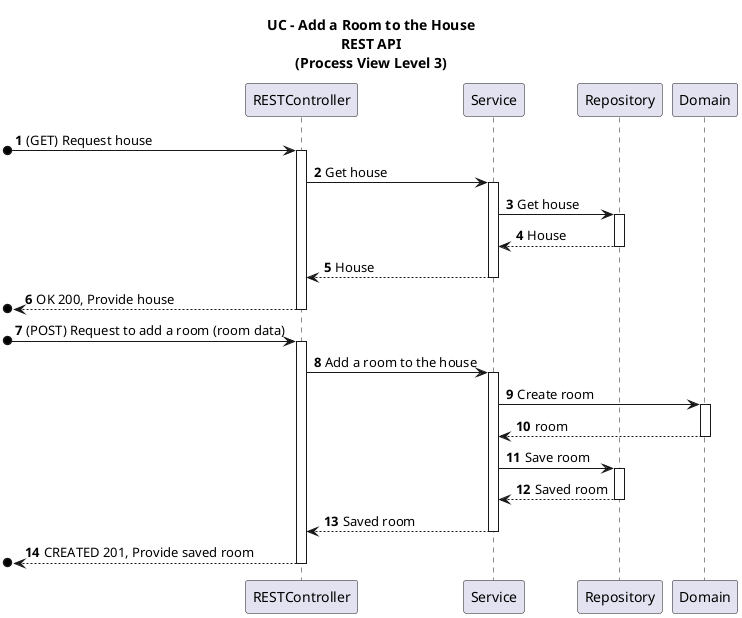 @startuml

title UC - Add a Room to the House\nREST API\n(Process View Level 3)
autonumber

participant "RESTController" as RC
participant "Service" as S
participant "Repository" as R
participant "Domain" as D

[o-> RC: (GET) Request house
activate RC
RC -> S: Get house
activate S
S -> R: Get house
activate R
R --> S: House
deactivate R
S --> RC: House
deactivate S
[o<-- RC: OK 200, Provide house
deactivate RC

[o-> RC: (POST) Request to add a room (room data)
activate RC
RC -> S: Add a room to the house
activate S
S -> D: Create room
activate D
D --> S: room
deactivate D
S -> R: Save room
activate R
R --> S: Saved room
deactivate R
S --> RC: Saved room
deactivate S
[o<--RC: CREATED 201, Provide saved room
deactivate RC

@enduml
